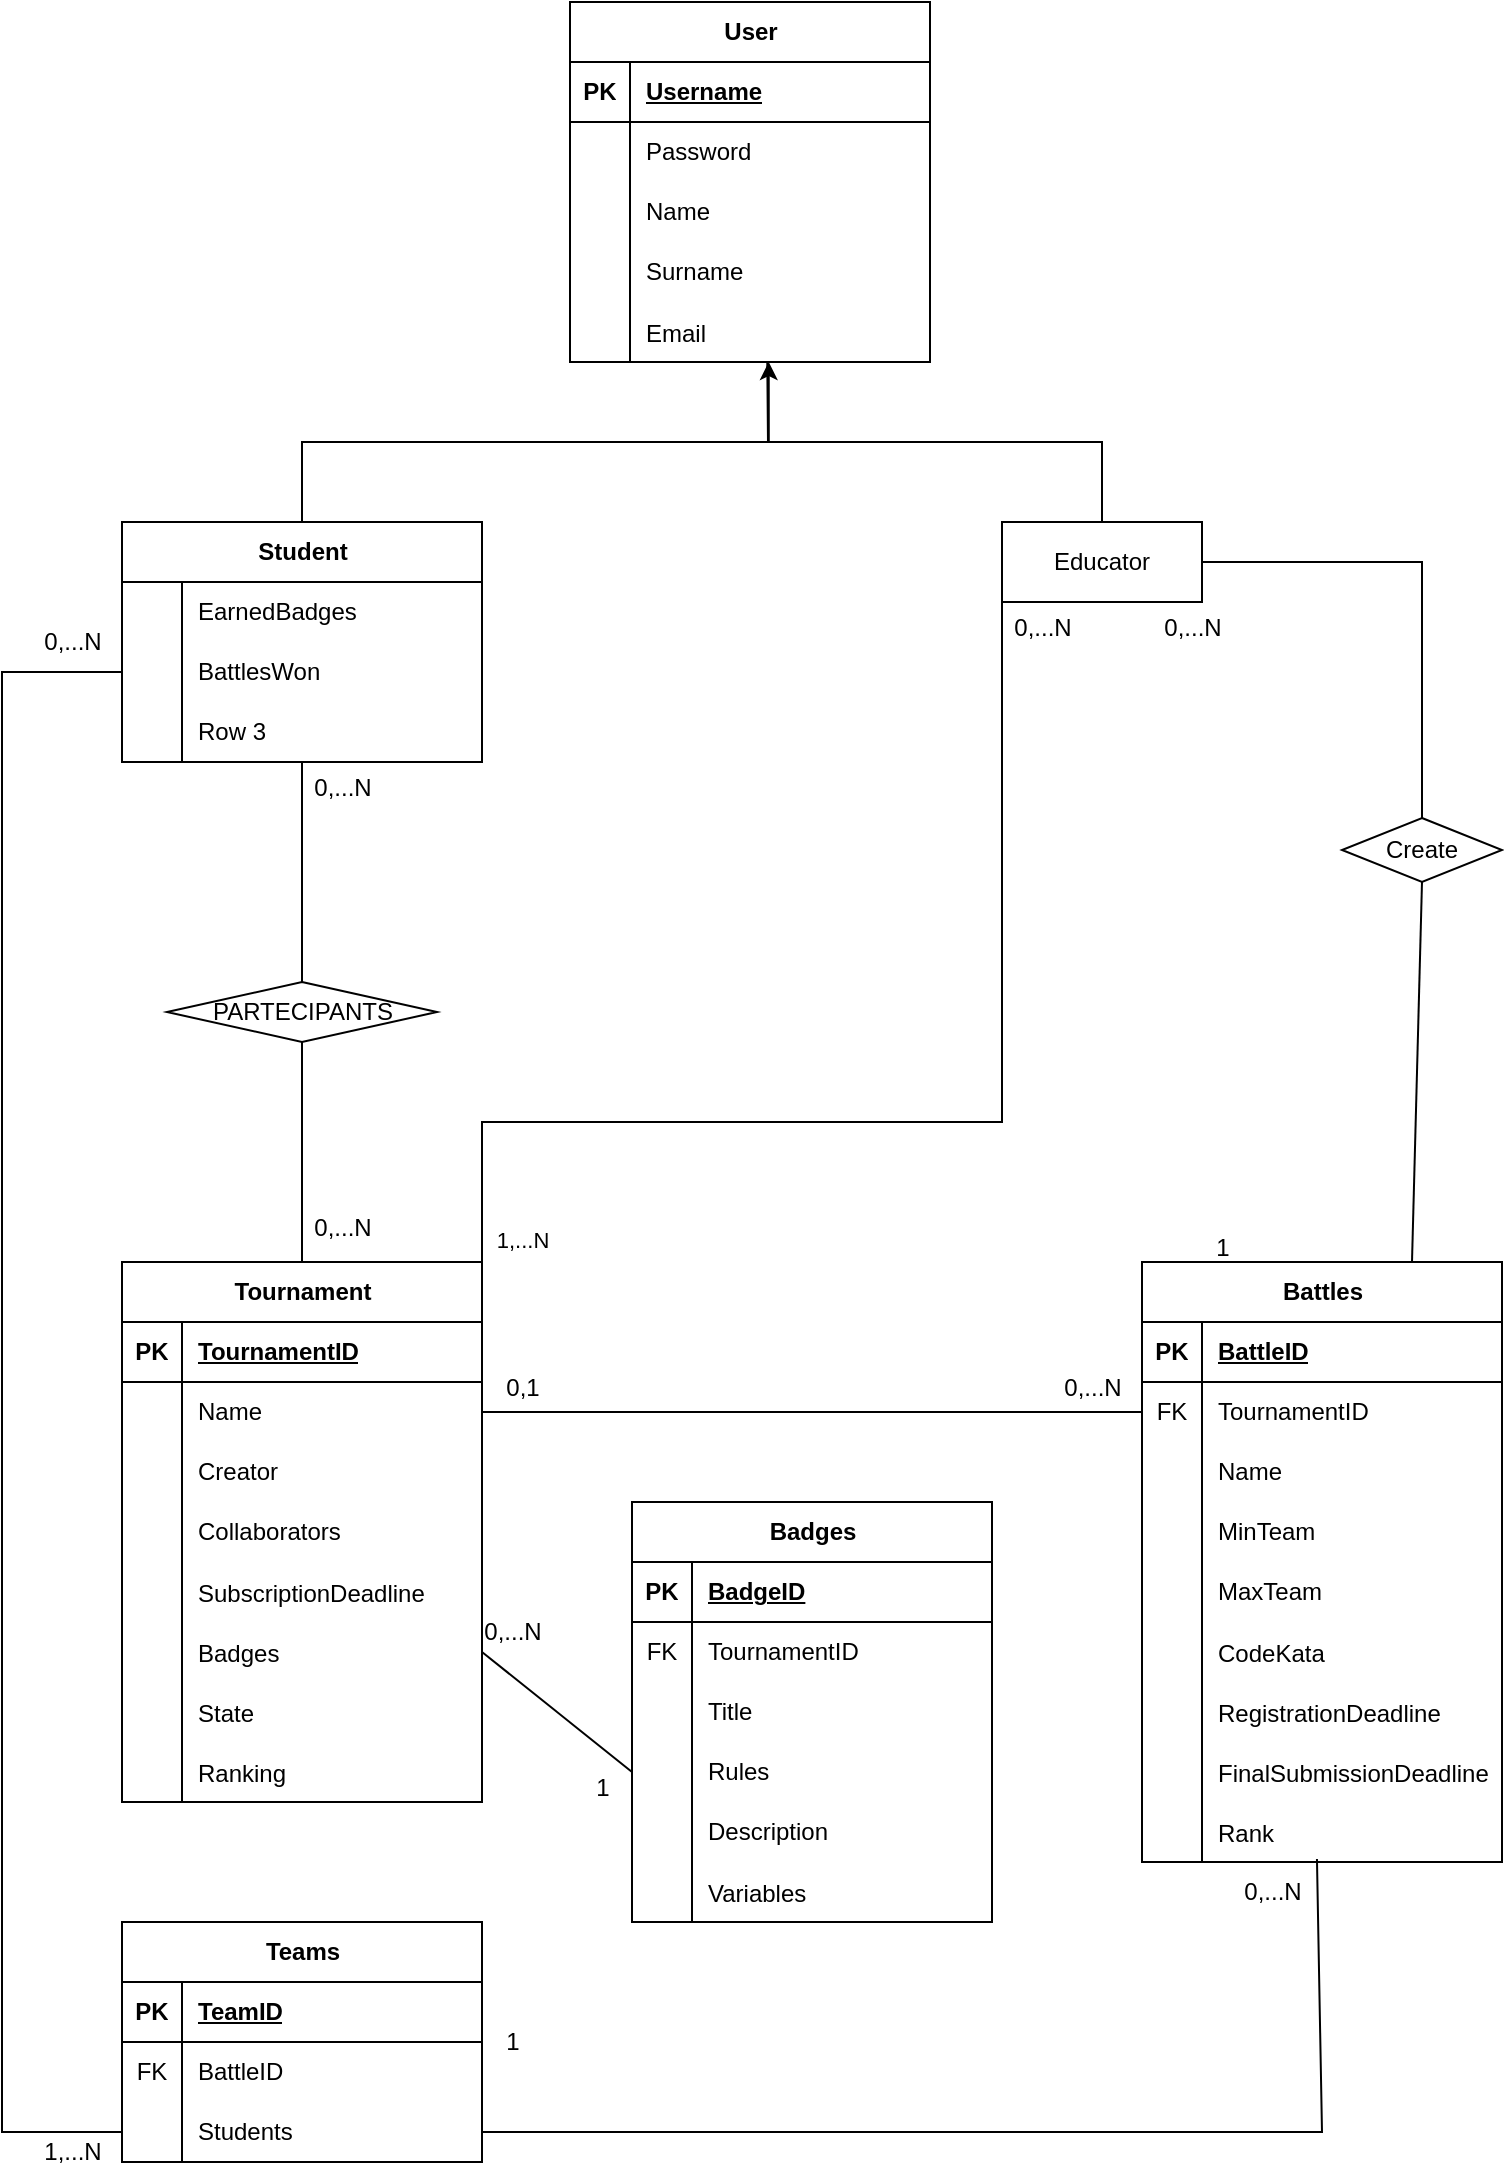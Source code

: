 <mxfile version="22.1.5" type="device">
  <diagram name="Pagina-1" id="CQxdbwiRA1noSHFLL-Lw">
    <mxGraphModel dx="2867" dy="1187" grid="1" gridSize="10" guides="1" tooltips="1" connect="1" arrows="1" fold="1" page="1" pageScale="1" pageWidth="827" pageHeight="1169" math="0" shadow="0">
      <root>
        <mxCell id="0" />
        <mxCell id="1" parent="0" />
        <mxCell id="klr1kLKZfkLogq7ZMNAk-92" style="edgeStyle=orthogonalEdgeStyle;rounded=0;orthogonalLoop=1;jettySize=auto;html=1;exitX=0.5;exitY=0;exitDx=0;exitDy=0;entryX=0.552;entryY=1.001;entryDx=0;entryDy=0;entryPerimeter=0;" edge="1" parent="1" source="klr1kLKZfkLogq7ZMNAk-54" target="klr1kLKZfkLogq7ZMNAk-81">
          <mxGeometry relative="1" as="geometry">
            <Array as="points">
              <mxPoint x="190" y="260" />
              <mxPoint x="423" y="260" />
            </Array>
          </mxGeometry>
        </mxCell>
        <mxCell id="klr1kLKZfkLogq7ZMNAk-54" value="Student" style="shape=table;startSize=30;container=1;collapsible=1;childLayout=tableLayout;fixedRows=1;rowLines=0;fontStyle=1;align=center;resizeLast=1;html=1;" vertex="1" parent="1">
          <mxGeometry x="100" y="300" width="180" height="120" as="geometry" />
        </mxCell>
        <mxCell id="klr1kLKZfkLogq7ZMNAk-58" value="" style="shape=tableRow;horizontal=0;startSize=0;swimlaneHead=0;swimlaneBody=0;fillColor=none;collapsible=0;dropTarget=0;points=[[0,0.5],[1,0.5]];portConstraint=eastwest;top=0;left=0;right=0;bottom=0;" vertex="1" parent="klr1kLKZfkLogq7ZMNAk-54">
          <mxGeometry y="30" width="180" height="30" as="geometry" />
        </mxCell>
        <mxCell id="klr1kLKZfkLogq7ZMNAk-59" value="" style="shape=partialRectangle;connectable=0;fillColor=none;top=0;left=0;bottom=0;right=0;editable=1;overflow=hidden;whiteSpace=wrap;html=1;" vertex="1" parent="klr1kLKZfkLogq7ZMNAk-58">
          <mxGeometry width="30" height="30" as="geometry">
            <mxRectangle width="30" height="30" as="alternateBounds" />
          </mxGeometry>
        </mxCell>
        <mxCell id="klr1kLKZfkLogq7ZMNAk-60" value="EarnedBadges" style="shape=partialRectangle;connectable=0;fillColor=none;top=0;left=0;bottom=0;right=0;align=left;spacingLeft=6;overflow=hidden;whiteSpace=wrap;html=1;" vertex="1" parent="klr1kLKZfkLogq7ZMNAk-58">
          <mxGeometry x="30" width="150" height="30" as="geometry">
            <mxRectangle width="150" height="30" as="alternateBounds" />
          </mxGeometry>
        </mxCell>
        <mxCell id="klr1kLKZfkLogq7ZMNAk-61" value="" style="shape=tableRow;horizontal=0;startSize=0;swimlaneHead=0;swimlaneBody=0;fillColor=none;collapsible=0;dropTarget=0;points=[[0,0.5],[1,0.5]];portConstraint=eastwest;top=0;left=0;right=0;bottom=0;" vertex="1" parent="klr1kLKZfkLogq7ZMNAk-54">
          <mxGeometry y="60" width="180" height="30" as="geometry" />
        </mxCell>
        <mxCell id="klr1kLKZfkLogq7ZMNAk-62" value="" style="shape=partialRectangle;connectable=0;fillColor=none;top=0;left=0;bottom=0;right=0;editable=1;overflow=hidden;whiteSpace=wrap;html=1;" vertex="1" parent="klr1kLKZfkLogq7ZMNAk-61">
          <mxGeometry width="30" height="30" as="geometry">
            <mxRectangle width="30" height="30" as="alternateBounds" />
          </mxGeometry>
        </mxCell>
        <mxCell id="klr1kLKZfkLogq7ZMNAk-63" value="BattlesWon" style="shape=partialRectangle;connectable=0;fillColor=none;top=0;left=0;bottom=0;right=0;align=left;spacingLeft=6;overflow=hidden;whiteSpace=wrap;html=1;" vertex="1" parent="klr1kLKZfkLogq7ZMNAk-61">
          <mxGeometry x="30" width="150" height="30" as="geometry">
            <mxRectangle width="150" height="30" as="alternateBounds" />
          </mxGeometry>
        </mxCell>
        <mxCell id="klr1kLKZfkLogq7ZMNAk-64" value="" style="shape=tableRow;horizontal=0;startSize=0;swimlaneHead=0;swimlaneBody=0;fillColor=none;collapsible=0;dropTarget=0;points=[[0,0.5],[1,0.5]];portConstraint=eastwest;top=0;left=0;right=0;bottom=0;" vertex="1" parent="klr1kLKZfkLogq7ZMNAk-54">
          <mxGeometry y="90" width="180" height="30" as="geometry" />
        </mxCell>
        <mxCell id="klr1kLKZfkLogq7ZMNAk-65" value="" style="shape=partialRectangle;connectable=0;fillColor=none;top=0;left=0;bottom=0;right=0;editable=1;overflow=hidden;whiteSpace=wrap;html=1;" vertex="1" parent="klr1kLKZfkLogq7ZMNAk-64">
          <mxGeometry width="30" height="30" as="geometry">
            <mxRectangle width="30" height="30" as="alternateBounds" />
          </mxGeometry>
        </mxCell>
        <mxCell id="klr1kLKZfkLogq7ZMNAk-66" value="Row 3" style="shape=partialRectangle;connectable=0;fillColor=none;top=0;left=0;bottom=0;right=0;align=left;spacingLeft=6;overflow=hidden;whiteSpace=wrap;html=1;" vertex="1" parent="klr1kLKZfkLogq7ZMNAk-64">
          <mxGeometry x="30" width="150" height="30" as="geometry">
            <mxRectangle width="150" height="30" as="alternateBounds" />
          </mxGeometry>
        </mxCell>
        <mxCell id="klr1kLKZfkLogq7ZMNAk-67" value="User" style="shape=table;startSize=30;container=1;collapsible=1;childLayout=tableLayout;fixedRows=1;rowLines=0;fontStyle=1;align=center;resizeLast=1;html=1;" vertex="1" parent="1">
          <mxGeometry x="324" y="40" width="180" height="180" as="geometry" />
        </mxCell>
        <mxCell id="klr1kLKZfkLogq7ZMNAk-68" value="" style="shape=tableRow;horizontal=0;startSize=0;swimlaneHead=0;swimlaneBody=0;fillColor=none;collapsible=0;dropTarget=0;points=[[0,0.5],[1,0.5]];portConstraint=eastwest;top=0;left=0;right=0;bottom=1;" vertex="1" parent="klr1kLKZfkLogq7ZMNAk-67">
          <mxGeometry y="30" width="180" height="30" as="geometry" />
        </mxCell>
        <mxCell id="klr1kLKZfkLogq7ZMNAk-69" value="PK" style="shape=partialRectangle;connectable=0;fillColor=none;top=0;left=0;bottom=0;right=0;fontStyle=1;overflow=hidden;whiteSpace=wrap;html=1;" vertex="1" parent="klr1kLKZfkLogq7ZMNAk-68">
          <mxGeometry width="30" height="30" as="geometry">
            <mxRectangle width="30" height="30" as="alternateBounds" />
          </mxGeometry>
        </mxCell>
        <mxCell id="klr1kLKZfkLogq7ZMNAk-70" value="Username" style="shape=partialRectangle;connectable=0;fillColor=none;top=0;left=0;bottom=0;right=0;align=left;spacingLeft=6;fontStyle=5;overflow=hidden;whiteSpace=wrap;html=1;" vertex="1" parent="klr1kLKZfkLogq7ZMNAk-68">
          <mxGeometry x="30" width="150" height="30" as="geometry">
            <mxRectangle width="150" height="30" as="alternateBounds" />
          </mxGeometry>
        </mxCell>
        <mxCell id="klr1kLKZfkLogq7ZMNAk-71" value="" style="shape=tableRow;horizontal=0;startSize=0;swimlaneHead=0;swimlaneBody=0;fillColor=none;collapsible=0;dropTarget=0;points=[[0,0.5],[1,0.5]];portConstraint=eastwest;top=0;left=0;right=0;bottom=0;" vertex="1" parent="klr1kLKZfkLogq7ZMNAk-67">
          <mxGeometry y="60" width="180" height="30" as="geometry" />
        </mxCell>
        <mxCell id="klr1kLKZfkLogq7ZMNAk-72" value="" style="shape=partialRectangle;connectable=0;fillColor=none;top=0;left=0;bottom=0;right=0;editable=1;overflow=hidden;whiteSpace=wrap;html=1;" vertex="1" parent="klr1kLKZfkLogq7ZMNAk-71">
          <mxGeometry width="30" height="30" as="geometry">
            <mxRectangle width="30" height="30" as="alternateBounds" />
          </mxGeometry>
        </mxCell>
        <mxCell id="klr1kLKZfkLogq7ZMNAk-73" value="Password" style="shape=partialRectangle;connectable=0;fillColor=none;top=0;left=0;bottom=0;right=0;align=left;spacingLeft=6;overflow=hidden;whiteSpace=wrap;html=1;" vertex="1" parent="klr1kLKZfkLogq7ZMNAk-71">
          <mxGeometry x="30" width="150" height="30" as="geometry">
            <mxRectangle width="150" height="30" as="alternateBounds" />
          </mxGeometry>
        </mxCell>
        <mxCell id="klr1kLKZfkLogq7ZMNAk-74" value="" style="shape=tableRow;horizontal=0;startSize=0;swimlaneHead=0;swimlaneBody=0;fillColor=none;collapsible=0;dropTarget=0;points=[[0,0.5],[1,0.5]];portConstraint=eastwest;top=0;left=0;right=0;bottom=0;" vertex="1" parent="klr1kLKZfkLogq7ZMNAk-67">
          <mxGeometry y="90" width="180" height="30" as="geometry" />
        </mxCell>
        <mxCell id="klr1kLKZfkLogq7ZMNAk-75" value="" style="shape=partialRectangle;connectable=0;fillColor=none;top=0;left=0;bottom=0;right=0;editable=1;overflow=hidden;whiteSpace=wrap;html=1;" vertex="1" parent="klr1kLKZfkLogq7ZMNAk-74">
          <mxGeometry width="30" height="30" as="geometry">
            <mxRectangle width="30" height="30" as="alternateBounds" />
          </mxGeometry>
        </mxCell>
        <mxCell id="klr1kLKZfkLogq7ZMNAk-76" value="Name" style="shape=partialRectangle;connectable=0;fillColor=none;top=0;left=0;bottom=0;right=0;align=left;spacingLeft=6;overflow=hidden;whiteSpace=wrap;html=1;" vertex="1" parent="klr1kLKZfkLogq7ZMNAk-74">
          <mxGeometry x="30" width="150" height="30" as="geometry">
            <mxRectangle width="150" height="30" as="alternateBounds" />
          </mxGeometry>
        </mxCell>
        <mxCell id="klr1kLKZfkLogq7ZMNAk-77" value="" style="shape=tableRow;horizontal=0;startSize=0;swimlaneHead=0;swimlaneBody=0;fillColor=none;collapsible=0;dropTarget=0;points=[[0,0.5],[1,0.5]];portConstraint=eastwest;top=0;left=0;right=0;bottom=0;" vertex="1" parent="klr1kLKZfkLogq7ZMNAk-67">
          <mxGeometry y="120" width="180" height="30" as="geometry" />
        </mxCell>
        <mxCell id="klr1kLKZfkLogq7ZMNAk-78" value="" style="shape=partialRectangle;connectable=0;fillColor=none;top=0;left=0;bottom=0;right=0;editable=1;overflow=hidden;whiteSpace=wrap;html=1;" vertex="1" parent="klr1kLKZfkLogq7ZMNAk-77">
          <mxGeometry width="30" height="30" as="geometry">
            <mxRectangle width="30" height="30" as="alternateBounds" />
          </mxGeometry>
        </mxCell>
        <mxCell id="klr1kLKZfkLogq7ZMNAk-79" value="Surname" style="shape=partialRectangle;connectable=0;fillColor=none;top=0;left=0;bottom=0;right=0;align=left;spacingLeft=6;overflow=hidden;whiteSpace=wrap;html=1;" vertex="1" parent="klr1kLKZfkLogq7ZMNAk-77">
          <mxGeometry x="30" width="150" height="30" as="geometry">
            <mxRectangle width="150" height="30" as="alternateBounds" />
          </mxGeometry>
        </mxCell>
        <mxCell id="klr1kLKZfkLogq7ZMNAk-81" value="" style="shape=tableRow;horizontal=0;startSize=0;swimlaneHead=0;swimlaneBody=0;fillColor=none;collapsible=0;dropTarget=0;points=[[0,0.5],[1,0.5]];portConstraint=eastwest;top=0;left=0;right=0;bottom=0;" vertex="1" parent="klr1kLKZfkLogq7ZMNAk-67">
          <mxGeometry y="150" width="180" height="30" as="geometry" />
        </mxCell>
        <mxCell id="klr1kLKZfkLogq7ZMNAk-82" value="" style="shape=partialRectangle;connectable=0;fillColor=none;top=0;left=0;bottom=0;right=0;editable=1;overflow=hidden;" vertex="1" parent="klr1kLKZfkLogq7ZMNAk-81">
          <mxGeometry width="30" height="30" as="geometry">
            <mxRectangle width="30" height="30" as="alternateBounds" />
          </mxGeometry>
        </mxCell>
        <mxCell id="klr1kLKZfkLogq7ZMNAk-83" value="Email" style="shape=partialRectangle;connectable=0;fillColor=none;top=0;left=0;bottom=0;right=0;align=left;spacingLeft=6;overflow=hidden;" vertex="1" parent="klr1kLKZfkLogq7ZMNAk-81">
          <mxGeometry x="30" width="150" height="30" as="geometry">
            <mxRectangle width="150" height="30" as="alternateBounds" />
          </mxGeometry>
        </mxCell>
        <mxCell id="klr1kLKZfkLogq7ZMNAk-91" value="Educator" style="whiteSpace=wrap;html=1;align=center;" vertex="1" parent="1">
          <mxGeometry x="540" y="300" width="100" height="40" as="geometry" />
        </mxCell>
        <mxCell id="klr1kLKZfkLogq7ZMNAk-97" value="" style="endArrow=none;html=1;rounded=0;exitX=0.548;exitY=1.001;exitDx=0;exitDy=0;exitPerimeter=0;entryX=0.5;entryY=0;entryDx=0;entryDy=0;" edge="1" parent="1" source="klr1kLKZfkLogq7ZMNAk-81" target="klr1kLKZfkLogq7ZMNAk-91">
          <mxGeometry width="50" height="50" relative="1" as="geometry">
            <mxPoint x="460" y="270" as="sourcePoint" />
            <mxPoint x="423" y="310" as="targetPoint" />
            <Array as="points">
              <mxPoint x="423" y="260" />
              <mxPoint x="590" y="260" />
            </Array>
          </mxGeometry>
        </mxCell>
        <mxCell id="klr1kLKZfkLogq7ZMNAk-100" value="Battles" style="shape=table;startSize=30;container=1;collapsible=1;childLayout=tableLayout;fixedRows=1;rowLines=0;fontStyle=1;align=center;resizeLast=1;html=1;" vertex="1" parent="1">
          <mxGeometry x="610" y="670" width="180" height="300" as="geometry" />
        </mxCell>
        <mxCell id="klr1kLKZfkLogq7ZMNAk-101" value="" style="shape=tableRow;horizontal=0;startSize=0;swimlaneHead=0;swimlaneBody=0;fillColor=none;collapsible=0;dropTarget=0;points=[[0,0.5],[1,0.5]];portConstraint=eastwest;top=0;left=0;right=0;bottom=1;" vertex="1" parent="klr1kLKZfkLogq7ZMNAk-100">
          <mxGeometry y="30" width="180" height="30" as="geometry" />
        </mxCell>
        <mxCell id="klr1kLKZfkLogq7ZMNAk-102" value="PK" style="shape=partialRectangle;connectable=0;fillColor=none;top=0;left=0;bottom=0;right=0;fontStyle=1;overflow=hidden;whiteSpace=wrap;html=1;" vertex="1" parent="klr1kLKZfkLogq7ZMNAk-101">
          <mxGeometry width="30" height="30" as="geometry">
            <mxRectangle width="30" height="30" as="alternateBounds" />
          </mxGeometry>
        </mxCell>
        <mxCell id="klr1kLKZfkLogq7ZMNAk-103" value="BattleID" style="shape=partialRectangle;connectable=0;fillColor=none;top=0;left=0;bottom=0;right=0;align=left;spacingLeft=6;fontStyle=5;overflow=hidden;whiteSpace=wrap;html=1;" vertex="1" parent="klr1kLKZfkLogq7ZMNAk-101">
          <mxGeometry x="30" width="150" height="30" as="geometry">
            <mxRectangle width="150" height="30" as="alternateBounds" />
          </mxGeometry>
        </mxCell>
        <mxCell id="klr1kLKZfkLogq7ZMNAk-147" value="" style="shape=tableRow;horizontal=0;startSize=0;swimlaneHead=0;swimlaneBody=0;fillColor=none;collapsible=0;dropTarget=0;points=[[0,0.5],[1,0.5]];portConstraint=eastwest;top=0;left=0;right=0;bottom=0;" vertex="1" parent="klr1kLKZfkLogq7ZMNAk-100">
          <mxGeometry y="60" width="180" height="30" as="geometry" />
        </mxCell>
        <mxCell id="klr1kLKZfkLogq7ZMNAk-148" value="FK" style="shape=partialRectangle;connectable=0;fillColor=none;top=0;left=0;bottom=0;right=0;fontStyle=0;overflow=hidden;whiteSpace=wrap;html=1;" vertex="1" parent="klr1kLKZfkLogq7ZMNAk-147">
          <mxGeometry width="30" height="30" as="geometry">
            <mxRectangle width="30" height="30" as="alternateBounds" />
          </mxGeometry>
        </mxCell>
        <mxCell id="klr1kLKZfkLogq7ZMNAk-149" value="TournamentID" style="shape=partialRectangle;connectable=0;fillColor=none;top=0;left=0;bottom=0;right=0;align=left;spacingLeft=6;fontStyle=0;overflow=hidden;whiteSpace=wrap;html=1;" vertex="1" parent="klr1kLKZfkLogq7ZMNAk-147">
          <mxGeometry x="30" width="150" height="30" as="geometry">
            <mxRectangle width="150" height="30" as="alternateBounds" />
          </mxGeometry>
        </mxCell>
        <mxCell id="klr1kLKZfkLogq7ZMNAk-104" value="" style="shape=tableRow;horizontal=0;startSize=0;swimlaneHead=0;swimlaneBody=0;fillColor=none;collapsible=0;dropTarget=0;points=[[0,0.5],[1,0.5]];portConstraint=eastwest;top=0;left=0;right=0;bottom=0;" vertex="1" parent="klr1kLKZfkLogq7ZMNAk-100">
          <mxGeometry y="90" width="180" height="30" as="geometry" />
        </mxCell>
        <mxCell id="klr1kLKZfkLogq7ZMNAk-105" value="" style="shape=partialRectangle;connectable=0;fillColor=none;top=0;left=0;bottom=0;right=0;editable=1;overflow=hidden;whiteSpace=wrap;html=1;" vertex="1" parent="klr1kLKZfkLogq7ZMNAk-104">
          <mxGeometry width="30" height="30" as="geometry">
            <mxRectangle width="30" height="30" as="alternateBounds" />
          </mxGeometry>
        </mxCell>
        <mxCell id="klr1kLKZfkLogq7ZMNAk-106" value="Name" style="shape=partialRectangle;connectable=0;fillColor=none;top=0;left=0;bottom=0;right=0;align=left;spacingLeft=6;overflow=hidden;whiteSpace=wrap;html=1;" vertex="1" parent="klr1kLKZfkLogq7ZMNAk-104">
          <mxGeometry x="30" width="150" height="30" as="geometry">
            <mxRectangle width="150" height="30" as="alternateBounds" />
          </mxGeometry>
        </mxCell>
        <mxCell id="klr1kLKZfkLogq7ZMNAk-107" value="" style="shape=tableRow;horizontal=0;startSize=0;swimlaneHead=0;swimlaneBody=0;fillColor=none;collapsible=0;dropTarget=0;points=[[0,0.5],[1,0.5]];portConstraint=eastwest;top=0;left=0;right=0;bottom=0;" vertex="1" parent="klr1kLKZfkLogq7ZMNAk-100">
          <mxGeometry y="120" width="180" height="30" as="geometry" />
        </mxCell>
        <mxCell id="klr1kLKZfkLogq7ZMNAk-108" value="" style="shape=partialRectangle;connectable=0;fillColor=none;top=0;left=0;bottom=0;right=0;editable=1;overflow=hidden;whiteSpace=wrap;html=1;" vertex="1" parent="klr1kLKZfkLogq7ZMNAk-107">
          <mxGeometry width="30" height="30" as="geometry">
            <mxRectangle width="30" height="30" as="alternateBounds" />
          </mxGeometry>
        </mxCell>
        <mxCell id="klr1kLKZfkLogq7ZMNAk-109" value="MinTeam" style="shape=partialRectangle;connectable=0;fillColor=none;top=0;left=0;bottom=0;right=0;align=left;spacingLeft=6;overflow=hidden;whiteSpace=wrap;html=1;" vertex="1" parent="klr1kLKZfkLogq7ZMNAk-107">
          <mxGeometry x="30" width="150" height="30" as="geometry">
            <mxRectangle width="150" height="30" as="alternateBounds" />
          </mxGeometry>
        </mxCell>
        <mxCell id="klr1kLKZfkLogq7ZMNAk-110" value="" style="shape=tableRow;horizontal=0;startSize=0;swimlaneHead=0;swimlaneBody=0;fillColor=none;collapsible=0;dropTarget=0;points=[[0,0.5],[1,0.5]];portConstraint=eastwest;top=0;left=0;right=0;bottom=0;" vertex="1" parent="klr1kLKZfkLogq7ZMNAk-100">
          <mxGeometry y="150" width="180" height="30" as="geometry" />
        </mxCell>
        <mxCell id="klr1kLKZfkLogq7ZMNAk-111" value="" style="shape=partialRectangle;connectable=0;fillColor=none;top=0;left=0;bottom=0;right=0;editable=1;overflow=hidden;whiteSpace=wrap;html=1;" vertex="1" parent="klr1kLKZfkLogq7ZMNAk-110">
          <mxGeometry width="30" height="30" as="geometry">
            <mxRectangle width="30" height="30" as="alternateBounds" />
          </mxGeometry>
        </mxCell>
        <mxCell id="klr1kLKZfkLogq7ZMNAk-112" value="MaxTeam" style="shape=partialRectangle;connectable=0;fillColor=none;top=0;left=0;bottom=0;right=0;align=left;spacingLeft=6;overflow=hidden;whiteSpace=wrap;html=1;" vertex="1" parent="klr1kLKZfkLogq7ZMNAk-110">
          <mxGeometry x="30" width="150" height="30" as="geometry">
            <mxRectangle width="150" height="30" as="alternateBounds" />
          </mxGeometry>
        </mxCell>
        <mxCell id="klr1kLKZfkLogq7ZMNAk-150" value="" style="shape=tableRow;horizontal=0;startSize=0;swimlaneHead=0;swimlaneBody=0;fillColor=none;collapsible=0;dropTarget=0;points=[[0,0.5],[1,0.5]];portConstraint=eastwest;top=0;left=0;right=0;bottom=0;" vertex="1" parent="klr1kLKZfkLogq7ZMNAk-100">
          <mxGeometry y="180" width="180" height="30" as="geometry" />
        </mxCell>
        <mxCell id="klr1kLKZfkLogq7ZMNAk-151" value="" style="shape=partialRectangle;connectable=0;fillColor=none;top=0;left=0;bottom=0;right=0;editable=1;overflow=hidden;" vertex="1" parent="klr1kLKZfkLogq7ZMNAk-150">
          <mxGeometry width="30" height="30" as="geometry">
            <mxRectangle width="30" height="30" as="alternateBounds" />
          </mxGeometry>
        </mxCell>
        <mxCell id="klr1kLKZfkLogq7ZMNAk-152" value="CodeKata" style="shape=partialRectangle;connectable=0;fillColor=none;top=0;left=0;bottom=0;right=0;align=left;spacingLeft=6;overflow=hidden;" vertex="1" parent="klr1kLKZfkLogq7ZMNAk-150">
          <mxGeometry x="30" width="150" height="30" as="geometry">
            <mxRectangle width="150" height="30" as="alternateBounds" />
          </mxGeometry>
        </mxCell>
        <mxCell id="klr1kLKZfkLogq7ZMNAk-153" value="" style="shape=tableRow;horizontal=0;startSize=0;swimlaneHead=0;swimlaneBody=0;fillColor=none;collapsible=0;dropTarget=0;points=[[0,0.5],[1,0.5]];portConstraint=eastwest;top=0;left=0;right=0;bottom=0;" vertex="1" parent="klr1kLKZfkLogq7ZMNAk-100">
          <mxGeometry y="210" width="180" height="30" as="geometry" />
        </mxCell>
        <mxCell id="klr1kLKZfkLogq7ZMNAk-154" value="" style="shape=partialRectangle;connectable=0;fillColor=none;top=0;left=0;bottom=0;right=0;editable=1;overflow=hidden;" vertex="1" parent="klr1kLKZfkLogq7ZMNAk-153">
          <mxGeometry width="30" height="30" as="geometry">
            <mxRectangle width="30" height="30" as="alternateBounds" />
          </mxGeometry>
        </mxCell>
        <mxCell id="klr1kLKZfkLogq7ZMNAk-155" value="RegistrationDeadline" style="shape=partialRectangle;connectable=0;fillColor=none;top=0;left=0;bottom=0;right=0;align=left;spacingLeft=6;overflow=hidden;" vertex="1" parent="klr1kLKZfkLogq7ZMNAk-153">
          <mxGeometry x="30" width="150" height="30" as="geometry">
            <mxRectangle width="150" height="30" as="alternateBounds" />
          </mxGeometry>
        </mxCell>
        <mxCell id="klr1kLKZfkLogq7ZMNAk-156" value="" style="shape=tableRow;horizontal=0;startSize=0;swimlaneHead=0;swimlaneBody=0;fillColor=none;collapsible=0;dropTarget=0;points=[[0,0.5],[1,0.5]];portConstraint=eastwest;top=0;left=0;right=0;bottom=0;" vertex="1" parent="klr1kLKZfkLogq7ZMNAk-100">
          <mxGeometry y="240" width="180" height="30" as="geometry" />
        </mxCell>
        <mxCell id="klr1kLKZfkLogq7ZMNAk-157" value="" style="shape=partialRectangle;connectable=0;fillColor=none;top=0;left=0;bottom=0;right=0;editable=1;overflow=hidden;" vertex="1" parent="klr1kLKZfkLogq7ZMNAk-156">
          <mxGeometry width="30" height="30" as="geometry">
            <mxRectangle width="30" height="30" as="alternateBounds" />
          </mxGeometry>
        </mxCell>
        <mxCell id="klr1kLKZfkLogq7ZMNAk-158" value="FinalSubmissionDeadline" style="shape=partialRectangle;connectable=0;fillColor=none;top=0;left=0;bottom=0;right=0;align=left;spacingLeft=6;overflow=hidden;" vertex="1" parent="klr1kLKZfkLogq7ZMNAk-156">
          <mxGeometry x="30" width="150" height="30" as="geometry">
            <mxRectangle width="150" height="30" as="alternateBounds" />
          </mxGeometry>
        </mxCell>
        <mxCell id="klr1kLKZfkLogq7ZMNAk-159" value="" style="shape=tableRow;horizontal=0;startSize=0;swimlaneHead=0;swimlaneBody=0;fillColor=none;collapsible=0;dropTarget=0;points=[[0,0.5],[1,0.5]];portConstraint=eastwest;top=0;left=0;right=0;bottom=0;" vertex="1" parent="klr1kLKZfkLogq7ZMNAk-100">
          <mxGeometry y="270" width="180" height="30" as="geometry" />
        </mxCell>
        <mxCell id="klr1kLKZfkLogq7ZMNAk-160" value="" style="shape=partialRectangle;connectable=0;fillColor=none;top=0;left=0;bottom=0;right=0;editable=1;overflow=hidden;" vertex="1" parent="klr1kLKZfkLogq7ZMNAk-159">
          <mxGeometry width="30" height="30" as="geometry">
            <mxRectangle width="30" height="30" as="alternateBounds" />
          </mxGeometry>
        </mxCell>
        <mxCell id="klr1kLKZfkLogq7ZMNAk-161" value="Rank" style="shape=partialRectangle;connectable=0;fillColor=none;top=0;left=0;bottom=0;right=0;align=left;spacingLeft=6;overflow=hidden;" vertex="1" parent="klr1kLKZfkLogq7ZMNAk-159">
          <mxGeometry x="30" width="150" height="30" as="geometry">
            <mxRectangle width="150" height="30" as="alternateBounds" />
          </mxGeometry>
        </mxCell>
        <mxCell id="klr1kLKZfkLogq7ZMNAk-113" value="Tournament" style="shape=table;startSize=30;container=1;collapsible=1;childLayout=tableLayout;fixedRows=1;rowLines=0;fontStyle=1;align=center;resizeLast=1;html=1;" vertex="1" parent="1">
          <mxGeometry x="100" y="670" width="180" height="270" as="geometry" />
        </mxCell>
        <mxCell id="klr1kLKZfkLogq7ZMNAk-114" value="" style="shape=tableRow;horizontal=0;startSize=0;swimlaneHead=0;swimlaneBody=0;fillColor=none;collapsible=0;dropTarget=0;points=[[0,0.5],[1,0.5]];portConstraint=eastwest;top=0;left=0;right=0;bottom=1;" vertex="1" parent="klr1kLKZfkLogq7ZMNAk-113">
          <mxGeometry y="30" width="180" height="30" as="geometry" />
        </mxCell>
        <mxCell id="klr1kLKZfkLogq7ZMNAk-115" value="PK" style="shape=partialRectangle;connectable=0;fillColor=none;top=0;left=0;bottom=0;right=0;fontStyle=1;overflow=hidden;whiteSpace=wrap;html=1;" vertex="1" parent="klr1kLKZfkLogq7ZMNAk-114">
          <mxGeometry width="30" height="30" as="geometry">
            <mxRectangle width="30" height="30" as="alternateBounds" />
          </mxGeometry>
        </mxCell>
        <mxCell id="klr1kLKZfkLogq7ZMNAk-116" value="TournamentID" style="shape=partialRectangle;connectable=0;fillColor=none;top=0;left=0;bottom=0;right=0;align=left;spacingLeft=6;fontStyle=5;overflow=hidden;whiteSpace=wrap;html=1;" vertex="1" parent="klr1kLKZfkLogq7ZMNAk-114">
          <mxGeometry x="30" width="150" height="30" as="geometry">
            <mxRectangle width="150" height="30" as="alternateBounds" />
          </mxGeometry>
        </mxCell>
        <mxCell id="klr1kLKZfkLogq7ZMNAk-117" value="" style="shape=tableRow;horizontal=0;startSize=0;swimlaneHead=0;swimlaneBody=0;fillColor=none;collapsible=0;dropTarget=0;points=[[0,0.5],[1,0.5]];portConstraint=eastwest;top=0;left=0;right=0;bottom=0;" vertex="1" parent="klr1kLKZfkLogq7ZMNAk-113">
          <mxGeometry y="60" width="180" height="30" as="geometry" />
        </mxCell>
        <mxCell id="klr1kLKZfkLogq7ZMNAk-118" value="" style="shape=partialRectangle;connectable=0;fillColor=none;top=0;left=0;bottom=0;right=0;editable=1;overflow=hidden;whiteSpace=wrap;html=1;" vertex="1" parent="klr1kLKZfkLogq7ZMNAk-117">
          <mxGeometry width="30" height="30" as="geometry">
            <mxRectangle width="30" height="30" as="alternateBounds" />
          </mxGeometry>
        </mxCell>
        <mxCell id="klr1kLKZfkLogq7ZMNAk-119" value="Name&lt;span style=&quot;white-space: pre;&quot;&gt;&#x9;&lt;/span&gt;" style="shape=partialRectangle;connectable=0;fillColor=none;top=0;left=0;bottom=0;right=0;align=left;spacingLeft=6;overflow=hidden;whiteSpace=wrap;html=1;" vertex="1" parent="klr1kLKZfkLogq7ZMNAk-117">
          <mxGeometry x="30" width="150" height="30" as="geometry">
            <mxRectangle width="150" height="30" as="alternateBounds" />
          </mxGeometry>
        </mxCell>
        <mxCell id="klr1kLKZfkLogq7ZMNAk-120" value="" style="shape=tableRow;horizontal=0;startSize=0;swimlaneHead=0;swimlaneBody=0;fillColor=none;collapsible=0;dropTarget=0;points=[[0,0.5],[1,0.5]];portConstraint=eastwest;top=0;left=0;right=0;bottom=0;" vertex="1" parent="klr1kLKZfkLogq7ZMNAk-113">
          <mxGeometry y="90" width="180" height="30" as="geometry" />
        </mxCell>
        <mxCell id="klr1kLKZfkLogq7ZMNAk-121" value="" style="shape=partialRectangle;connectable=0;fillColor=none;top=0;left=0;bottom=0;right=0;editable=1;overflow=hidden;whiteSpace=wrap;html=1;" vertex="1" parent="klr1kLKZfkLogq7ZMNAk-120">
          <mxGeometry width="30" height="30" as="geometry">
            <mxRectangle width="30" height="30" as="alternateBounds" />
          </mxGeometry>
        </mxCell>
        <mxCell id="klr1kLKZfkLogq7ZMNAk-122" value="Creator" style="shape=partialRectangle;connectable=0;fillColor=none;top=0;left=0;bottom=0;right=0;align=left;spacingLeft=6;overflow=hidden;whiteSpace=wrap;html=1;" vertex="1" parent="klr1kLKZfkLogq7ZMNAk-120">
          <mxGeometry x="30" width="150" height="30" as="geometry">
            <mxRectangle width="150" height="30" as="alternateBounds" />
          </mxGeometry>
        </mxCell>
        <mxCell id="klr1kLKZfkLogq7ZMNAk-123" value="" style="shape=tableRow;horizontal=0;startSize=0;swimlaneHead=0;swimlaneBody=0;fillColor=none;collapsible=0;dropTarget=0;points=[[0,0.5],[1,0.5]];portConstraint=eastwest;top=0;left=0;right=0;bottom=0;" vertex="1" parent="klr1kLKZfkLogq7ZMNAk-113">
          <mxGeometry y="120" width="180" height="30" as="geometry" />
        </mxCell>
        <mxCell id="klr1kLKZfkLogq7ZMNAk-124" value="" style="shape=partialRectangle;connectable=0;fillColor=none;top=0;left=0;bottom=0;right=0;editable=1;overflow=hidden;whiteSpace=wrap;html=1;" vertex="1" parent="klr1kLKZfkLogq7ZMNAk-123">
          <mxGeometry width="30" height="30" as="geometry">
            <mxRectangle width="30" height="30" as="alternateBounds" />
          </mxGeometry>
        </mxCell>
        <mxCell id="klr1kLKZfkLogq7ZMNAk-125" value="Collaborators" style="shape=partialRectangle;connectable=0;fillColor=none;top=0;left=0;bottom=0;right=0;align=left;spacingLeft=6;overflow=hidden;whiteSpace=wrap;html=1;" vertex="1" parent="klr1kLKZfkLogq7ZMNAk-123">
          <mxGeometry x="30" width="150" height="30" as="geometry">
            <mxRectangle width="150" height="30" as="alternateBounds" />
          </mxGeometry>
        </mxCell>
        <mxCell id="klr1kLKZfkLogq7ZMNAk-127" value="" style="shape=tableRow;horizontal=0;startSize=0;swimlaneHead=0;swimlaneBody=0;fillColor=none;collapsible=0;dropTarget=0;points=[[0,0.5],[1,0.5]];portConstraint=eastwest;top=0;left=0;right=0;bottom=0;" vertex="1" parent="klr1kLKZfkLogq7ZMNAk-113">
          <mxGeometry y="150" width="180" height="30" as="geometry" />
        </mxCell>
        <mxCell id="klr1kLKZfkLogq7ZMNAk-128" value="" style="shape=partialRectangle;connectable=0;fillColor=none;top=0;left=0;bottom=0;right=0;editable=1;overflow=hidden;" vertex="1" parent="klr1kLKZfkLogq7ZMNAk-127">
          <mxGeometry width="30" height="30" as="geometry">
            <mxRectangle width="30" height="30" as="alternateBounds" />
          </mxGeometry>
        </mxCell>
        <mxCell id="klr1kLKZfkLogq7ZMNAk-129" value="SubscriptionDeadline" style="shape=partialRectangle;connectable=0;fillColor=none;top=0;left=0;bottom=0;right=0;align=left;spacingLeft=6;overflow=hidden;" vertex="1" parent="klr1kLKZfkLogq7ZMNAk-127">
          <mxGeometry x="30" width="150" height="30" as="geometry">
            <mxRectangle width="150" height="30" as="alternateBounds" />
          </mxGeometry>
        </mxCell>
        <mxCell id="klr1kLKZfkLogq7ZMNAk-131" value="" style="shape=tableRow;horizontal=0;startSize=0;swimlaneHead=0;swimlaneBody=0;fillColor=none;collapsible=0;dropTarget=0;points=[[0,0.5],[1,0.5]];portConstraint=eastwest;top=0;left=0;right=0;bottom=0;" vertex="1" parent="klr1kLKZfkLogq7ZMNAk-113">
          <mxGeometry y="180" width="180" height="30" as="geometry" />
        </mxCell>
        <mxCell id="klr1kLKZfkLogq7ZMNAk-132" value="" style="shape=partialRectangle;connectable=0;fillColor=none;top=0;left=0;bottom=0;right=0;editable=1;overflow=hidden;" vertex="1" parent="klr1kLKZfkLogq7ZMNAk-131">
          <mxGeometry width="30" height="30" as="geometry">
            <mxRectangle width="30" height="30" as="alternateBounds" />
          </mxGeometry>
        </mxCell>
        <mxCell id="klr1kLKZfkLogq7ZMNAk-133" value="Badges    " style="shape=partialRectangle;connectable=0;fillColor=none;top=0;left=0;bottom=0;right=0;align=left;spacingLeft=6;overflow=hidden;" vertex="1" parent="klr1kLKZfkLogq7ZMNAk-131">
          <mxGeometry x="30" width="150" height="30" as="geometry">
            <mxRectangle width="150" height="30" as="alternateBounds" />
          </mxGeometry>
        </mxCell>
        <mxCell id="klr1kLKZfkLogq7ZMNAk-134" value="" style="shape=tableRow;horizontal=0;startSize=0;swimlaneHead=0;swimlaneBody=0;fillColor=none;collapsible=0;dropTarget=0;points=[[0,0.5],[1,0.5]];portConstraint=eastwest;top=0;left=0;right=0;bottom=0;" vertex="1" parent="klr1kLKZfkLogq7ZMNAk-113">
          <mxGeometry y="210" width="180" height="30" as="geometry" />
        </mxCell>
        <mxCell id="klr1kLKZfkLogq7ZMNAk-135" value="" style="shape=partialRectangle;connectable=0;fillColor=none;top=0;left=0;bottom=0;right=0;editable=1;overflow=hidden;" vertex="1" parent="klr1kLKZfkLogq7ZMNAk-134">
          <mxGeometry width="30" height="30" as="geometry">
            <mxRectangle width="30" height="30" as="alternateBounds" />
          </mxGeometry>
        </mxCell>
        <mxCell id="klr1kLKZfkLogq7ZMNAk-136" value="State" style="shape=partialRectangle;connectable=0;fillColor=none;top=0;left=0;bottom=0;right=0;align=left;spacingLeft=6;overflow=hidden;" vertex="1" parent="klr1kLKZfkLogq7ZMNAk-134">
          <mxGeometry x="30" width="150" height="30" as="geometry">
            <mxRectangle width="150" height="30" as="alternateBounds" />
          </mxGeometry>
        </mxCell>
        <mxCell id="klr1kLKZfkLogq7ZMNAk-137" value="" style="shape=tableRow;horizontal=0;startSize=0;swimlaneHead=0;swimlaneBody=0;fillColor=none;collapsible=0;dropTarget=0;points=[[0,0.5],[1,0.5]];portConstraint=eastwest;top=0;left=0;right=0;bottom=0;" vertex="1" parent="klr1kLKZfkLogq7ZMNAk-113">
          <mxGeometry y="240" width="180" height="30" as="geometry" />
        </mxCell>
        <mxCell id="klr1kLKZfkLogq7ZMNAk-138" value="" style="shape=partialRectangle;connectable=0;fillColor=none;top=0;left=0;bottom=0;right=0;editable=1;overflow=hidden;" vertex="1" parent="klr1kLKZfkLogq7ZMNAk-137">
          <mxGeometry width="30" height="30" as="geometry">
            <mxRectangle width="30" height="30" as="alternateBounds" />
          </mxGeometry>
        </mxCell>
        <mxCell id="klr1kLKZfkLogq7ZMNAk-139" value="Ranking" style="shape=partialRectangle;connectable=0;fillColor=none;top=0;left=0;bottom=0;right=0;align=left;spacingLeft=6;overflow=hidden;" vertex="1" parent="klr1kLKZfkLogq7ZMNAk-137">
          <mxGeometry x="30" width="150" height="30" as="geometry">
            <mxRectangle width="150" height="30" as="alternateBounds" />
          </mxGeometry>
        </mxCell>
        <mxCell id="klr1kLKZfkLogq7ZMNAk-141" value="PARTECIPANTS" style="rhombus;whiteSpace=wrap;html=1;align=center;" vertex="1" parent="1">
          <mxGeometry x="122.5" y="530" width="135" height="30" as="geometry" />
        </mxCell>
        <mxCell id="klr1kLKZfkLogq7ZMNAk-143" value="" style="endArrow=none;html=1;rounded=0;entryX=0.5;entryY=1;entryDx=0;entryDy=0;exitX=0.5;exitY=0;exitDx=0;exitDy=0;" edge="1" parent="1" source="klr1kLKZfkLogq7ZMNAk-141" target="klr1kLKZfkLogq7ZMNAk-54">
          <mxGeometry width="50" height="50" relative="1" as="geometry">
            <mxPoint x="130" y="500" as="sourcePoint" />
            <mxPoint x="180" y="450" as="targetPoint" />
          </mxGeometry>
        </mxCell>
        <mxCell id="klr1kLKZfkLogq7ZMNAk-144" value="" style="endArrow=none;html=1;rounded=0;entryX=0.5;entryY=1;entryDx=0;entryDy=0;exitX=0.5;exitY=0;exitDx=0;exitDy=0;" edge="1" parent="1" source="klr1kLKZfkLogq7ZMNAk-113" target="klr1kLKZfkLogq7ZMNAk-141">
          <mxGeometry width="50" height="50" relative="1" as="geometry">
            <mxPoint x="90" y="660" as="sourcePoint" />
            <mxPoint x="140" y="610" as="targetPoint" />
          </mxGeometry>
        </mxCell>
        <mxCell id="klr1kLKZfkLogq7ZMNAk-145" value="0,...N" style="text;html=1;align=center;verticalAlign=middle;resizable=0;points=[];autosize=1;strokeColor=none;fillColor=none;" vertex="1" parent="1">
          <mxGeometry x="185" y="418" width="50" height="30" as="geometry" />
        </mxCell>
        <mxCell id="klr1kLKZfkLogq7ZMNAk-146" value="0,...N" style="text;html=1;align=center;verticalAlign=middle;resizable=0;points=[];autosize=1;strokeColor=none;fillColor=none;" vertex="1" parent="1">
          <mxGeometry x="185" y="638" width="50" height="30" as="geometry" />
        </mxCell>
        <mxCell id="klr1kLKZfkLogq7ZMNAk-162" value="" style="endArrow=none;html=1;rounded=0;exitX=1;exitY=0.5;exitDx=0;exitDy=0;entryX=0;entryY=0.5;entryDx=0;entryDy=0;" edge="1" parent="1" source="klr1kLKZfkLogq7ZMNAk-117" target="klr1kLKZfkLogq7ZMNAk-147">
          <mxGeometry relative="1" as="geometry">
            <mxPoint x="350" y="720" as="sourcePoint" />
            <mxPoint x="510" y="720" as="targetPoint" />
          </mxGeometry>
        </mxCell>
        <mxCell id="klr1kLKZfkLogq7ZMNAk-163" value="0,1" style="text;html=1;align=center;verticalAlign=middle;resizable=0;points=[];autosize=1;strokeColor=none;fillColor=none;" vertex="1" parent="1">
          <mxGeometry x="280" y="718" width="40" height="30" as="geometry" />
        </mxCell>
        <mxCell id="klr1kLKZfkLogq7ZMNAk-164" value="0,...N" style="text;html=1;align=center;verticalAlign=middle;resizable=0;points=[];autosize=1;strokeColor=none;fillColor=none;" vertex="1" parent="1">
          <mxGeometry x="560" y="718" width="50" height="30" as="geometry" />
        </mxCell>
        <mxCell id="klr1kLKZfkLogq7ZMNAk-166" value="" style="endArrow=none;html=1;rounded=0;exitX=1;exitY=0;exitDx=0;exitDy=0;entryX=0;entryY=1;entryDx=0;entryDy=0;" edge="1" parent="1" source="klr1kLKZfkLogq7ZMNAk-113" target="klr1kLKZfkLogq7ZMNAk-91">
          <mxGeometry width="50" height="50" relative="1" as="geometry">
            <mxPoint x="430" y="600" as="sourcePoint" />
            <mxPoint x="480" y="550" as="targetPoint" />
            <Array as="points">
              <mxPoint x="280" y="600" />
              <mxPoint x="540" y="600" />
            </Array>
          </mxGeometry>
        </mxCell>
        <mxCell id="klr1kLKZfkLogq7ZMNAk-168" value="1,...N" style="edgeLabel;html=1;align=center;verticalAlign=middle;resizable=0;points=[];" vertex="1" connectable="0" parent="klr1kLKZfkLogq7ZMNAk-166">
          <mxGeometry x="-0.963" y="-3" relative="1" as="geometry">
            <mxPoint x="17" as="offset" />
          </mxGeometry>
        </mxCell>
        <mxCell id="klr1kLKZfkLogq7ZMNAk-167" value="0,...N" style="text;html=1;align=center;verticalAlign=middle;resizable=0;points=[];autosize=1;strokeColor=none;fillColor=none;" vertex="1" parent="1">
          <mxGeometry x="535" y="338" width="50" height="30" as="geometry" />
        </mxCell>
        <mxCell id="klr1kLKZfkLogq7ZMNAk-169" value="" style="endArrow=none;html=1;rounded=0;entryX=1;entryY=0.5;entryDx=0;entryDy=0;exitX=0.5;exitY=0;exitDx=0;exitDy=0;" edge="1" parent="1" source="klr1kLKZfkLogq7ZMNAk-170" target="klr1kLKZfkLogq7ZMNAk-91">
          <mxGeometry width="50" height="50" relative="1" as="geometry">
            <mxPoint x="600" y="530" as="sourcePoint" />
            <mxPoint x="650" y="480" as="targetPoint" />
            <Array as="points">
              <mxPoint x="750" y="320" />
            </Array>
          </mxGeometry>
        </mxCell>
        <mxCell id="klr1kLKZfkLogq7ZMNAk-170" value="Create" style="rhombus;whiteSpace=wrap;html=1;" vertex="1" parent="1">
          <mxGeometry x="710" y="448" width="80" height="32" as="geometry" />
        </mxCell>
        <mxCell id="klr1kLKZfkLogq7ZMNAk-171" value="" style="endArrow=none;html=1;rounded=0;entryX=0.5;entryY=1;entryDx=0;entryDy=0;exitX=0.75;exitY=0;exitDx=0;exitDy=0;" edge="1" parent="1" source="klr1kLKZfkLogq7ZMNAk-100" target="klr1kLKZfkLogq7ZMNAk-170">
          <mxGeometry width="50" height="50" relative="1" as="geometry">
            <mxPoint x="560" y="600" as="sourcePoint" />
            <mxPoint x="610" y="550" as="targetPoint" />
          </mxGeometry>
        </mxCell>
        <mxCell id="klr1kLKZfkLogq7ZMNAk-172" value="0,...N" style="text;html=1;align=center;verticalAlign=middle;resizable=0;points=[];autosize=1;strokeColor=none;fillColor=none;" vertex="1" parent="1">
          <mxGeometry x="610" y="338" width="50" height="30" as="geometry" />
        </mxCell>
        <mxCell id="klr1kLKZfkLogq7ZMNAk-173" value="1" style="text;html=1;align=center;verticalAlign=middle;resizable=0;points=[];autosize=1;strokeColor=none;fillColor=none;" vertex="1" parent="1">
          <mxGeometry x="635" y="648" width="30" height="30" as="geometry" />
        </mxCell>
        <mxCell id="klr1kLKZfkLogq7ZMNAk-174" value="Teams" style="shape=table;startSize=30;container=1;collapsible=1;childLayout=tableLayout;fixedRows=1;rowLines=0;fontStyle=1;align=center;resizeLast=1;html=1;" vertex="1" parent="1">
          <mxGeometry x="100" y="1000" width="180" height="120" as="geometry" />
        </mxCell>
        <mxCell id="klr1kLKZfkLogq7ZMNAk-175" value="" style="shape=tableRow;horizontal=0;startSize=0;swimlaneHead=0;swimlaneBody=0;fillColor=none;collapsible=0;dropTarget=0;points=[[0,0.5],[1,0.5]];portConstraint=eastwest;top=0;left=0;right=0;bottom=1;" vertex="1" parent="klr1kLKZfkLogq7ZMNAk-174">
          <mxGeometry y="30" width="180" height="30" as="geometry" />
        </mxCell>
        <mxCell id="klr1kLKZfkLogq7ZMNAk-176" value="PK" style="shape=partialRectangle;connectable=0;fillColor=none;top=0;left=0;bottom=0;right=0;fontStyle=1;overflow=hidden;whiteSpace=wrap;html=1;" vertex="1" parent="klr1kLKZfkLogq7ZMNAk-175">
          <mxGeometry width="30" height="30" as="geometry">
            <mxRectangle width="30" height="30" as="alternateBounds" />
          </mxGeometry>
        </mxCell>
        <mxCell id="klr1kLKZfkLogq7ZMNAk-177" value="TeamID" style="shape=partialRectangle;connectable=0;fillColor=none;top=0;left=0;bottom=0;right=0;align=left;spacingLeft=6;fontStyle=5;overflow=hidden;whiteSpace=wrap;html=1;" vertex="1" parent="klr1kLKZfkLogq7ZMNAk-175">
          <mxGeometry x="30" width="150" height="30" as="geometry">
            <mxRectangle width="150" height="30" as="alternateBounds" />
          </mxGeometry>
        </mxCell>
        <mxCell id="klr1kLKZfkLogq7ZMNAk-187" value="" style="shape=tableRow;horizontal=0;startSize=0;swimlaneHead=0;swimlaneBody=0;fillColor=none;collapsible=0;dropTarget=0;points=[[0,0.5],[1,0.5]];portConstraint=eastwest;top=0;left=0;right=0;bottom=0;" vertex="1" parent="klr1kLKZfkLogq7ZMNAk-174">
          <mxGeometry y="60" width="180" height="30" as="geometry" />
        </mxCell>
        <mxCell id="klr1kLKZfkLogq7ZMNAk-188" value="FK" style="shape=partialRectangle;connectable=0;fillColor=none;top=0;left=0;bottom=0;right=0;fontStyle=0;overflow=hidden;whiteSpace=wrap;html=1;" vertex="1" parent="klr1kLKZfkLogq7ZMNAk-187">
          <mxGeometry width="30" height="30" as="geometry">
            <mxRectangle width="30" height="30" as="alternateBounds" />
          </mxGeometry>
        </mxCell>
        <mxCell id="klr1kLKZfkLogq7ZMNAk-189" value="BattleID" style="shape=partialRectangle;connectable=0;fillColor=none;top=0;left=0;bottom=0;right=0;align=left;spacingLeft=6;fontStyle=0;overflow=hidden;whiteSpace=wrap;html=1;" vertex="1" parent="klr1kLKZfkLogq7ZMNAk-187">
          <mxGeometry x="30" width="150" height="30" as="geometry">
            <mxRectangle width="150" height="30" as="alternateBounds" />
          </mxGeometry>
        </mxCell>
        <mxCell id="klr1kLKZfkLogq7ZMNAk-178" value="" style="shape=tableRow;horizontal=0;startSize=0;swimlaneHead=0;swimlaneBody=0;fillColor=none;collapsible=0;dropTarget=0;points=[[0,0.5],[1,0.5]];portConstraint=eastwest;top=0;left=0;right=0;bottom=0;" vertex="1" parent="klr1kLKZfkLogq7ZMNAk-174">
          <mxGeometry y="90" width="180" height="30" as="geometry" />
        </mxCell>
        <mxCell id="klr1kLKZfkLogq7ZMNAk-179" value="" style="shape=partialRectangle;connectable=0;fillColor=none;top=0;left=0;bottom=0;right=0;editable=1;overflow=hidden;whiteSpace=wrap;html=1;" vertex="1" parent="klr1kLKZfkLogq7ZMNAk-178">
          <mxGeometry width="30" height="30" as="geometry">
            <mxRectangle width="30" height="30" as="alternateBounds" />
          </mxGeometry>
        </mxCell>
        <mxCell id="klr1kLKZfkLogq7ZMNAk-180" value="Students" style="shape=partialRectangle;connectable=0;fillColor=none;top=0;left=0;bottom=0;right=0;align=left;spacingLeft=6;overflow=hidden;whiteSpace=wrap;html=1;" vertex="1" parent="klr1kLKZfkLogq7ZMNAk-178">
          <mxGeometry x="30" width="150" height="30" as="geometry">
            <mxRectangle width="150" height="30" as="alternateBounds" />
          </mxGeometry>
        </mxCell>
        <mxCell id="klr1kLKZfkLogq7ZMNAk-191" value="" style="endArrow=none;html=1;rounded=0;exitX=1;exitY=0.5;exitDx=0;exitDy=0;entryX=0.486;entryY=0.95;entryDx=0;entryDy=0;entryPerimeter=0;" edge="1" parent="1" source="klr1kLKZfkLogq7ZMNAk-178" target="klr1kLKZfkLogq7ZMNAk-159">
          <mxGeometry relative="1" as="geometry">
            <mxPoint x="530" y="1030" as="sourcePoint" />
            <mxPoint x="600" y="1040" as="targetPoint" />
            <Array as="points">
              <mxPoint x="700" y="1105" />
            </Array>
          </mxGeometry>
        </mxCell>
        <mxCell id="klr1kLKZfkLogq7ZMNAk-192" value="1" style="text;html=1;align=center;verticalAlign=middle;resizable=0;points=[];autosize=1;strokeColor=none;fillColor=none;" vertex="1" parent="1">
          <mxGeometry x="280" y="1045" width="30" height="30" as="geometry" />
        </mxCell>
        <mxCell id="klr1kLKZfkLogq7ZMNAk-193" value="0,...N" style="text;html=1;align=center;verticalAlign=middle;resizable=0;points=[];autosize=1;strokeColor=none;fillColor=none;" vertex="1" parent="1">
          <mxGeometry x="650" y="970" width="50" height="30" as="geometry" />
        </mxCell>
        <mxCell id="klr1kLKZfkLogq7ZMNAk-195" value="" style="endArrow=none;html=1;rounded=0;entryX=0;entryY=0.5;entryDx=0;entryDy=0;exitX=0;exitY=0.5;exitDx=0;exitDy=0;" edge="1" parent="1" source="klr1kLKZfkLogq7ZMNAk-61" target="klr1kLKZfkLogq7ZMNAk-178">
          <mxGeometry relative="1" as="geometry">
            <mxPoint x="20" y="341.652" as="sourcePoint" />
            <mxPoint x="130" y="1080" as="targetPoint" />
            <Array as="points">
              <mxPoint x="40" y="375" />
              <mxPoint x="40" y="730" />
              <mxPoint x="40" y="1105" />
            </Array>
          </mxGeometry>
        </mxCell>
        <mxCell id="klr1kLKZfkLogq7ZMNAk-196" value="0,...N" style="text;html=1;align=center;verticalAlign=middle;resizable=0;points=[];autosize=1;strokeColor=none;fillColor=none;" vertex="1" parent="1">
          <mxGeometry x="50" y="345" width="50" height="30" as="geometry" />
        </mxCell>
        <mxCell id="klr1kLKZfkLogq7ZMNAk-197" value="1,...N" style="text;html=1;align=center;verticalAlign=middle;resizable=0;points=[];autosize=1;strokeColor=none;fillColor=none;" vertex="1" parent="1">
          <mxGeometry x="50" y="1100" width="50" height="30" as="geometry" />
        </mxCell>
        <mxCell id="klr1kLKZfkLogq7ZMNAk-198" value="Badges" style="shape=table;startSize=30;container=1;collapsible=1;childLayout=tableLayout;fixedRows=1;rowLines=0;fontStyle=1;align=center;resizeLast=1;html=1;" vertex="1" parent="1">
          <mxGeometry x="355" y="790" width="180" height="210" as="geometry" />
        </mxCell>
        <mxCell id="klr1kLKZfkLogq7ZMNAk-199" value="" style="shape=tableRow;horizontal=0;startSize=0;swimlaneHead=0;swimlaneBody=0;fillColor=none;collapsible=0;dropTarget=0;points=[[0,0.5],[1,0.5]];portConstraint=eastwest;top=0;left=0;right=0;bottom=1;" vertex="1" parent="klr1kLKZfkLogq7ZMNAk-198">
          <mxGeometry y="30" width="180" height="30" as="geometry" />
        </mxCell>
        <mxCell id="klr1kLKZfkLogq7ZMNAk-200" value="PK" style="shape=partialRectangle;connectable=0;fillColor=none;top=0;left=0;bottom=0;right=0;fontStyle=1;overflow=hidden;whiteSpace=wrap;html=1;" vertex="1" parent="klr1kLKZfkLogq7ZMNAk-199">
          <mxGeometry width="30" height="30" as="geometry">
            <mxRectangle width="30" height="30" as="alternateBounds" />
          </mxGeometry>
        </mxCell>
        <mxCell id="klr1kLKZfkLogq7ZMNAk-201" value="BadgeID" style="shape=partialRectangle;connectable=0;fillColor=none;top=0;left=0;bottom=0;right=0;align=left;spacingLeft=6;fontStyle=5;overflow=hidden;whiteSpace=wrap;html=1;" vertex="1" parent="klr1kLKZfkLogq7ZMNAk-199">
          <mxGeometry x="30" width="150" height="30" as="geometry">
            <mxRectangle width="150" height="30" as="alternateBounds" />
          </mxGeometry>
        </mxCell>
        <mxCell id="klr1kLKZfkLogq7ZMNAk-211" value="" style="shape=tableRow;horizontal=0;startSize=0;swimlaneHead=0;swimlaneBody=0;fillColor=none;collapsible=0;dropTarget=0;points=[[0,0.5],[1,0.5]];portConstraint=eastwest;top=0;left=0;right=0;bottom=0;" vertex="1" parent="klr1kLKZfkLogq7ZMNAk-198">
          <mxGeometry y="60" width="180" height="30" as="geometry" />
        </mxCell>
        <mxCell id="klr1kLKZfkLogq7ZMNAk-212" value="FK" style="shape=partialRectangle;connectable=0;fillColor=none;top=0;left=0;bottom=0;right=0;fontStyle=0;overflow=hidden;whiteSpace=wrap;html=1;" vertex="1" parent="klr1kLKZfkLogq7ZMNAk-211">
          <mxGeometry width="30" height="30" as="geometry">
            <mxRectangle width="30" height="30" as="alternateBounds" />
          </mxGeometry>
        </mxCell>
        <mxCell id="klr1kLKZfkLogq7ZMNAk-213" value="TournamentID" style="shape=partialRectangle;connectable=0;fillColor=none;top=0;left=0;bottom=0;right=0;align=left;spacingLeft=6;fontStyle=0;overflow=hidden;whiteSpace=wrap;html=1;" vertex="1" parent="klr1kLKZfkLogq7ZMNAk-211">
          <mxGeometry x="30" width="150" height="30" as="geometry">
            <mxRectangle width="150" height="30" as="alternateBounds" />
          </mxGeometry>
        </mxCell>
        <mxCell id="klr1kLKZfkLogq7ZMNAk-202" value="" style="shape=tableRow;horizontal=0;startSize=0;swimlaneHead=0;swimlaneBody=0;fillColor=none;collapsible=0;dropTarget=0;points=[[0,0.5],[1,0.5]];portConstraint=eastwest;top=0;left=0;right=0;bottom=0;" vertex="1" parent="klr1kLKZfkLogq7ZMNAk-198">
          <mxGeometry y="90" width="180" height="30" as="geometry" />
        </mxCell>
        <mxCell id="klr1kLKZfkLogq7ZMNAk-203" value="" style="shape=partialRectangle;connectable=0;fillColor=none;top=0;left=0;bottom=0;right=0;editable=1;overflow=hidden;whiteSpace=wrap;html=1;" vertex="1" parent="klr1kLKZfkLogq7ZMNAk-202">
          <mxGeometry width="30" height="30" as="geometry">
            <mxRectangle width="30" height="30" as="alternateBounds" />
          </mxGeometry>
        </mxCell>
        <mxCell id="klr1kLKZfkLogq7ZMNAk-204" value="Title" style="shape=partialRectangle;connectable=0;fillColor=none;top=0;left=0;bottom=0;right=0;align=left;spacingLeft=6;overflow=hidden;whiteSpace=wrap;html=1;" vertex="1" parent="klr1kLKZfkLogq7ZMNAk-202">
          <mxGeometry x="30" width="150" height="30" as="geometry">
            <mxRectangle width="150" height="30" as="alternateBounds" />
          </mxGeometry>
        </mxCell>
        <mxCell id="klr1kLKZfkLogq7ZMNAk-205" value="" style="shape=tableRow;horizontal=0;startSize=0;swimlaneHead=0;swimlaneBody=0;fillColor=none;collapsible=0;dropTarget=0;points=[[0,0.5],[1,0.5]];portConstraint=eastwest;top=0;left=0;right=0;bottom=0;" vertex="1" parent="klr1kLKZfkLogq7ZMNAk-198">
          <mxGeometry y="120" width="180" height="30" as="geometry" />
        </mxCell>
        <mxCell id="klr1kLKZfkLogq7ZMNAk-206" value="" style="shape=partialRectangle;connectable=0;fillColor=none;top=0;left=0;bottom=0;right=0;editable=1;overflow=hidden;whiteSpace=wrap;html=1;" vertex="1" parent="klr1kLKZfkLogq7ZMNAk-205">
          <mxGeometry width="30" height="30" as="geometry">
            <mxRectangle width="30" height="30" as="alternateBounds" />
          </mxGeometry>
        </mxCell>
        <mxCell id="klr1kLKZfkLogq7ZMNAk-207" value="Rules" style="shape=partialRectangle;connectable=0;fillColor=none;top=0;left=0;bottom=0;right=0;align=left;spacingLeft=6;overflow=hidden;whiteSpace=wrap;html=1;" vertex="1" parent="klr1kLKZfkLogq7ZMNAk-205">
          <mxGeometry x="30" width="150" height="30" as="geometry">
            <mxRectangle width="150" height="30" as="alternateBounds" />
          </mxGeometry>
        </mxCell>
        <mxCell id="klr1kLKZfkLogq7ZMNAk-208" value="" style="shape=tableRow;horizontal=0;startSize=0;swimlaneHead=0;swimlaneBody=0;fillColor=none;collapsible=0;dropTarget=0;points=[[0,0.5],[1,0.5]];portConstraint=eastwest;top=0;left=0;right=0;bottom=0;" vertex="1" parent="klr1kLKZfkLogq7ZMNAk-198">
          <mxGeometry y="150" width="180" height="30" as="geometry" />
        </mxCell>
        <mxCell id="klr1kLKZfkLogq7ZMNAk-209" value="" style="shape=partialRectangle;connectable=0;fillColor=none;top=0;left=0;bottom=0;right=0;editable=1;overflow=hidden;whiteSpace=wrap;html=1;" vertex="1" parent="klr1kLKZfkLogq7ZMNAk-208">
          <mxGeometry width="30" height="30" as="geometry">
            <mxRectangle width="30" height="30" as="alternateBounds" />
          </mxGeometry>
        </mxCell>
        <mxCell id="klr1kLKZfkLogq7ZMNAk-210" value="Description" style="shape=partialRectangle;connectable=0;fillColor=none;top=0;left=0;bottom=0;right=0;align=left;spacingLeft=6;overflow=hidden;whiteSpace=wrap;html=1;" vertex="1" parent="klr1kLKZfkLogq7ZMNAk-208">
          <mxGeometry x="30" width="150" height="30" as="geometry">
            <mxRectangle width="150" height="30" as="alternateBounds" />
          </mxGeometry>
        </mxCell>
        <mxCell id="klr1kLKZfkLogq7ZMNAk-214" value="" style="shape=tableRow;horizontal=0;startSize=0;swimlaneHead=0;swimlaneBody=0;fillColor=none;collapsible=0;dropTarget=0;points=[[0,0.5],[1,0.5]];portConstraint=eastwest;top=0;left=0;right=0;bottom=0;" vertex="1" parent="klr1kLKZfkLogq7ZMNAk-198">
          <mxGeometry y="180" width="180" height="30" as="geometry" />
        </mxCell>
        <mxCell id="klr1kLKZfkLogq7ZMNAk-215" value="" style="shape=partialRectangle;connectable=0;fillColor=none;top=0;left=0;bottom=0;right=0;editable=1;overflow=hidden;" vertex="1" parent="klr1kLKZfkLogq7ZMNAk-214">
          <mxGeometry width="30" height="30" as="geometry">
            <mxRectangle width="30" height="30" as="alternateBounds" />
          </mxGeometry>
        </mxCell>
        <mxCell id="klr1kLKZfkLogq7ZMNAk-216" value="Variables" style="shape=partialRectangle;connectable=0;fillColor=none;top=0;left=0;bottom=0;right=0;align=left;spacingLeft=6;overflow=hidden;" vertex="1" parent="klr1kLKZfkLogq7ZMNAk-214">
          <mxGeometry x="30" width="150" height="30" as="geometry">
            <mxRectangle width="150" height="30" as="alternateBounds" />
          </mxGeometry>
        </mxCell>
        <mxCell id="klr1kLKZfkLogq7ZMNAk-218" value="" style="endArrow=none;html=1;rounded=0;entryX=0;entryY=0.5;entryDx=0;entryDy=0;exitX=1;exitY=0.5;exitDx=0;exitDy=0;" edge="1" parent="1" source="klr1kLKZfkLogq7ZMNAk-131" target="klr1kLKZfkLogq7ZMNAk-205">
          <mxGeometry relative="1" as="geometry">
            <mxPoint x="160" y="900" as="sourcePoint" />
            <mxPoint x="320" y="900" as="targetPoint" />
          </mxGeometry>
        </mxCell>
        <mxCell id="klr1kLKZfkLogq7ZMNAk-219" value="0,...N" style="text;html=1;align=center;verticalAlign=middle;resizable=0;points=[];autosize=1;strokeColor=none;fillColor=none;" vertex="1" parent="1">
          <mxGeometry x="270" y="840" width="50" height="30" as="geometry" />
        </mxCell>
        <mxCell id="klr1kLKZfkLogq7ZMNAk-220" value="1" style="text;html=1;align=center;verticalAlign=middle;resizable=0;points=[];autosize=1;strokeColor=none;fillColor=none;" vertex="1" parent="1">
          <mxGeometry x="325" y="918" width="30" height="30" as="geometry" />
        </mxCell>
      </root>
    </mxGraphModel>
  </diagram>
</mxfile>
